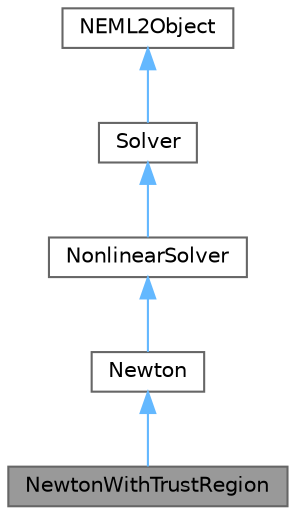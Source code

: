 digraph "NewtonWithTrustRegion"
{
 // LATEX_PDF_SIZE
  bgcolor="transparent";
  edge [fontname=Helvetica,fontsize=10,labelfontname=Helvetica,labelfontsize=10];
  node [fontname=Helvetica,fontsize=10,shape=box,height=0.2,width=0.4];
  Node1 [id="Node000001",label="NewtonWithTrustRegion",height=0.2,width=0.4,color="gray40", fillcolor="grey60", style="filled", fontcolor="black",tooltip="The nonlinear solver solves a nonlinear system of equations."];
  Node2 -> Node1 [id="edge1_Node000001_Node000002",dir="back",color="steelblue1",style="solid",tooltip=" "];
  Node2 [id="Node000002",label="Newton",height=0.2,width=0.4,color="gray40", fillcolor="white", style="filled",URL="$classneml2_1_1Newton.html",tooltip="The nonlinear solver solves a nonlinear system of equations."];
  Node3 -> Node2 [id="edge2_Node000002_Node000003",dir="back",color="steelblue1",style="solid",tooltip=" "];
  Node3 [id="Node000003",label="NonlinearSolver",height=0.2,width=0.4,color="gray40", fillcolor="white", style="filled",URL="$classneml2_1_1NonlinearSolver.html",tooltip="The nonlinear solver solves a nonlinear system of equations."];
  Node4 -> Node3 [id="edge3_Node000003_Node000004",dir="back",color="steelblue1",style="solid",tooltip=" "];
  Node4 [id="Node000004",label="Solver",height=0.2,width=0.4,color="gray40", fillcolor="white", style="filled",URL="$classneml2_1_1Solver.html",tooltip="The solver solves a system of equations."];
  Node5 -> Node4 [id="edge4_Node000004_Node000005",dir="back",color="steelblue1",style="solid",tooltip=" "];
  Node5 [id="Node000005",label="NEML2Object",height=0.2,width=0.4,color="gray40", fillcolor="white", style="filled",URL="$classneml2_1_1NEML2Object.html",tooltip="The base class of all \"manufacturable\" objects in the NEML2 library."];
}
